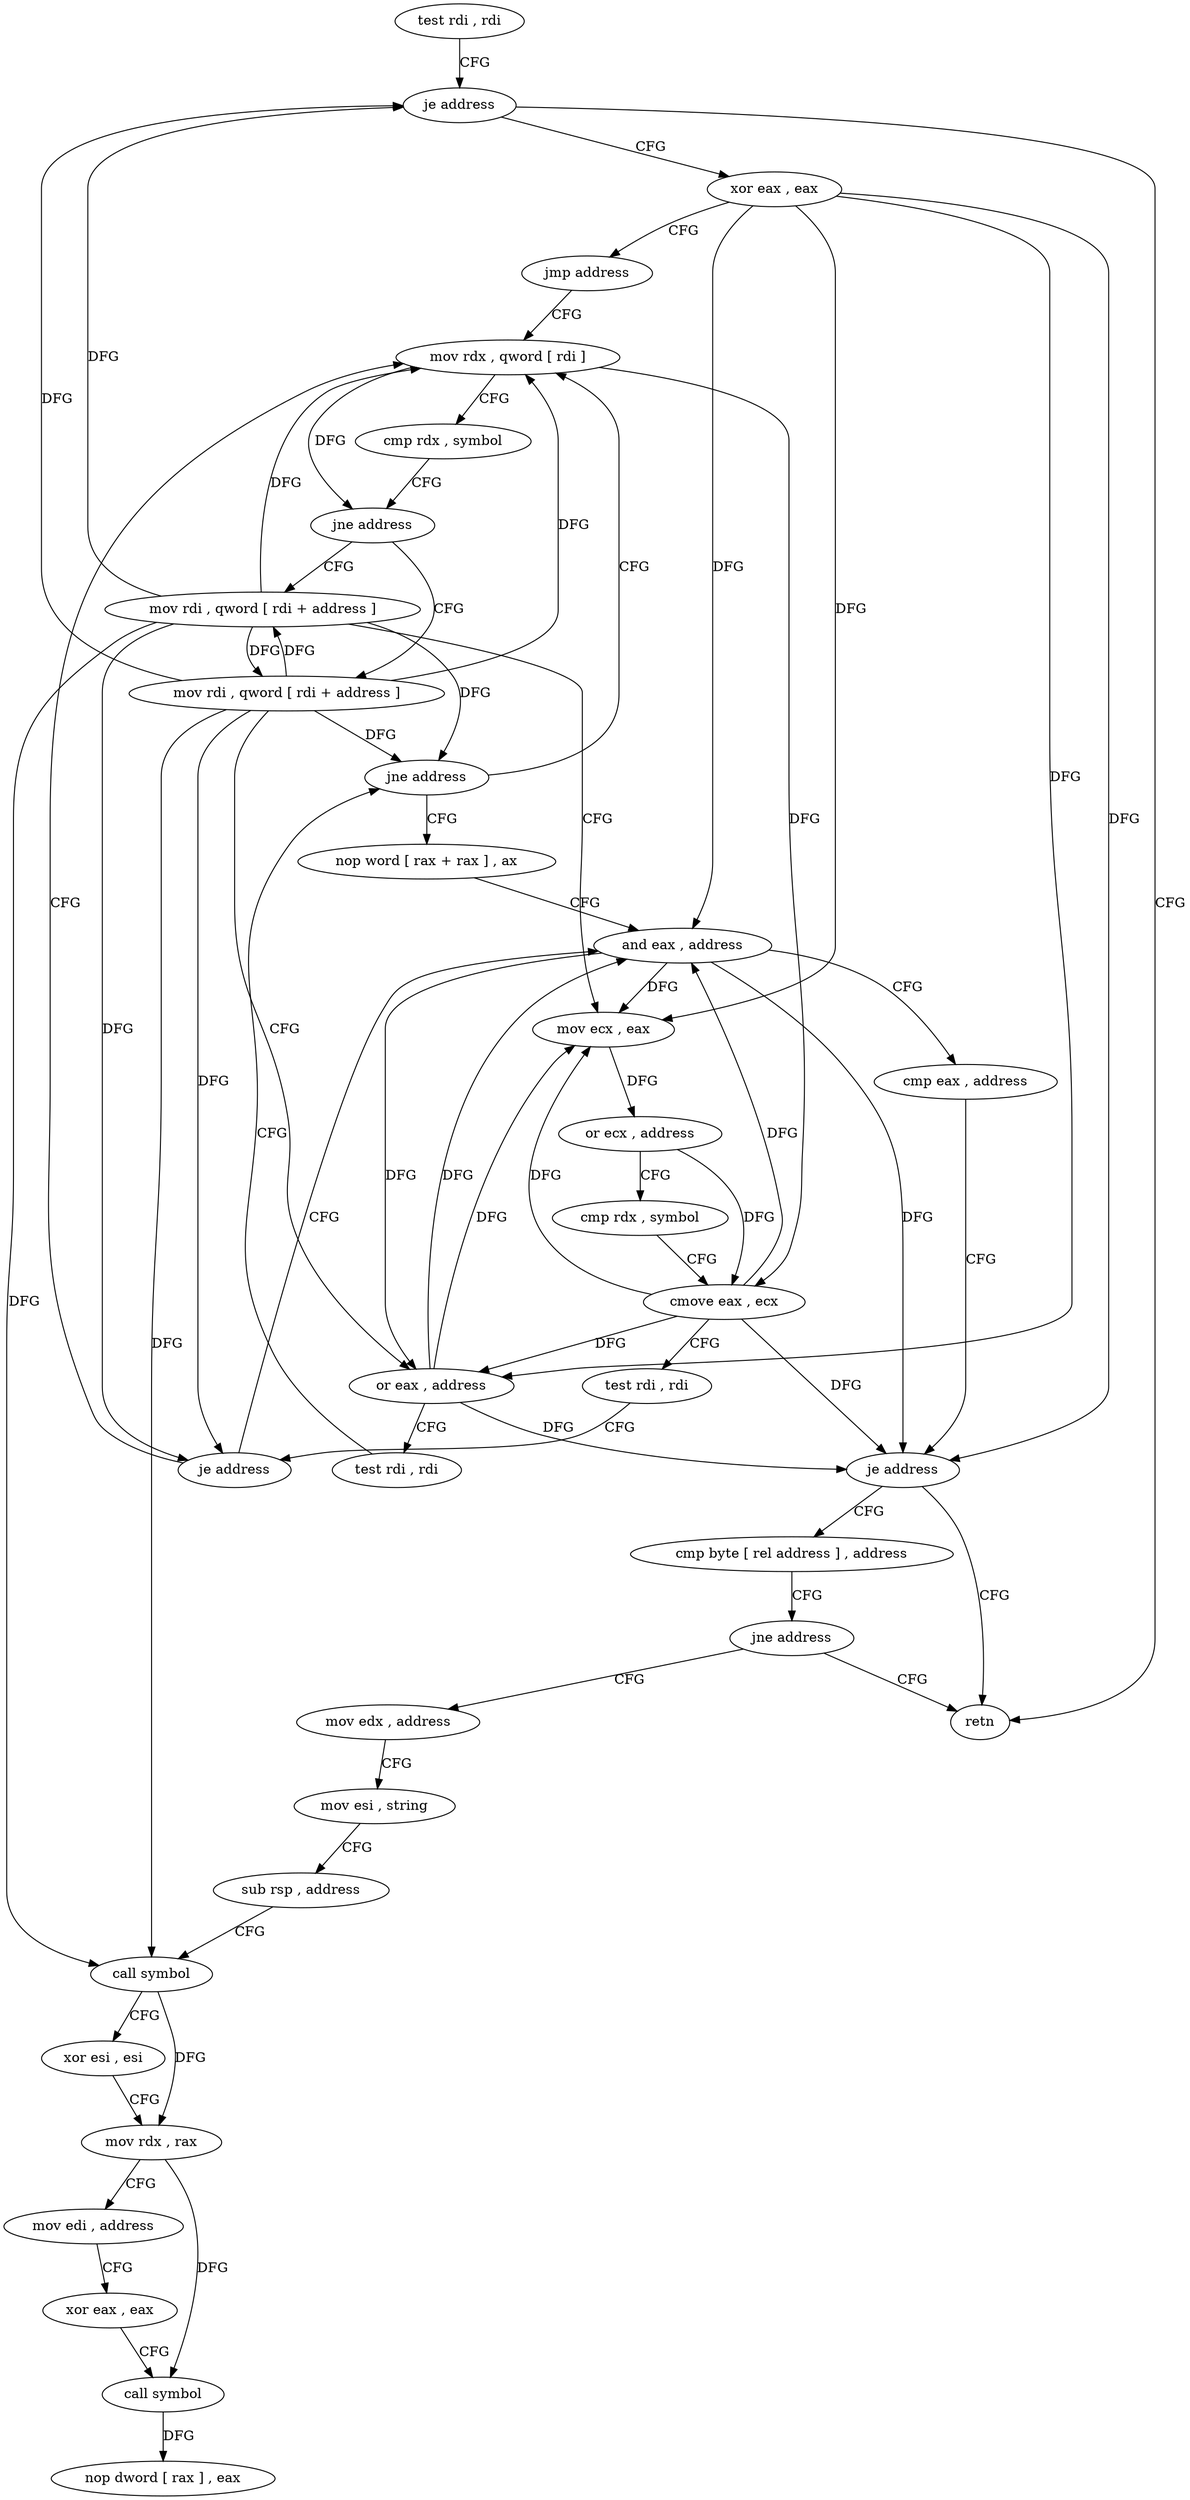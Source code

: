 digraph "func" {
"4257232" [label = "test rdi , rdi" ]
"4257235" [label = "je address" ]
"4257320" [label = "retn" ]
"4257237" [label = "xor eax , eax" ]
"4257239" [label = "jmp address" ]
"4257275" [label = "mov rdx , qword [ rdi ]" ]
"4257278" [label = "cmp rdx , symbol" ]
"4257285" [label = "jne address" ]
"4257248" [label = "mov rdi , qword [ rdi + address ]" ]
"4257287" [label = "mov rdi , qword [ rdi + address ]" ]
"4257255" [label = "mov ecx , eax" ]
"4257257" [label = "or ecx , address" ]
"4257260" [label = "cmp rdx , symbol" ]
"4257267" [label = "cmove eax , ecx" ]
"4257270" [label = "test rdi , rdi" ]
"4257273" [label = "je address" ]
"4257312" [label = "and eax , address" ]
"4257294" [label = "or eax , address" ]
"4257297" [label = "test rdi , rdi" ]
"4257300" [label = "jne address" ]
"4257302" [label = "nop word [ rax + rax ] , ax" ]
"4257315" [label = "cmp eax , address" ]
"4257318" [label = "je address" ]
"4257328" [label = "cmp byte [ rel address ] , address" ]
"4257335" [label = "jne address" ]
"4257337" [label = "mov edx , address" ]
"4257342" [label = "mov esi , string" ]
"4257347" [label = "sub rsp , address" ]
"4257351" [label = "call symbol" ]
"4257356" [label = "xor esi , esi" ]
"4257358" [label = "mov rdx , rax" ]
"4257361" [label = "mov edi , address" ]
"4257366" [label = "xor eax , eax" ]
"4257368" [label = "call symbol" ]
"4257373" [label = "nop dword [ rax ] , eax" ]
"4257232" -> "4257235" [ label = "CFG" ]
"4257235" -> "4257320" [ label = "CFG" ]
"4257235" -> "4257237" [ label = "CFG" ]
"4257237" -> "4257239" [ label = "CFG" ]
"4257237" -> "4257255" [ label = "DFG" ]
"4257237" -> "4257294" [ label = "DFG" ]
"4257237" -> "4257312" [ label = "DFG" ]
"4257237" -> "4257318" [ label = "DFG" ]
"4257239" -> "4257275" [ label = "CFG" ]
"4257275" -> "4257278" [ label = "CFG" ]
"4257275" -> "4257285" [ label = "DFG" ]
"4257275" -> "4257267" [ label = "DFG" ]
"4257278" -> "4257285" [ label = "CFG" ]
"4257285" -> "4257248" [ label = "CFG" ]
"4257285" -> "4257287" [ label = "CFG" ]
"4257248" -> "4257255" [ label = "CFG" ]
"4257248" -> "4257235" [ label = "DFG" ]
"4257248" -> "4257275" [ label = "DFG" ]
"4257248" -> "4257287" [ label = "DFG" ]
"4257248" -> "4257300" [ label = "DFG" ]
"4257248" -> "4257273" [ label = "DFG" ]
"4257248" -> "4257351" [ label = "DFG" ]
"4257287" -> "4257294" [ label = "CFG" ]
"4257287" -> "4257235" [ label = "DFG" ]
"4257287" -> "4257275" [ label = "DFG" ]
"4257287" -> "4257248" [ label = "DFG" ]
"4257287" -> "4257300" [ label = "DFG" ]
"4257287" -> "4257273" [ label = "DFG" ]
"4257287" -> "4257351" [ label = "DFG" ]
"4257255" -> "4257257" [ label = "DFG" ]
"4257257" -> "4257260" [ label = "CFG" ]
"4257257" -> "4257267" [ label = "DFG" ]
"4257260" -> "4257267" [ label = "CFG" ]
"4257267" -> "4257270" [ label = "CFG" ]
"4257267" -> "4257255" [ label = "DFG" ]
"4257267" -> "4257294" [ label = "DFG" ]
"4257267" -> "4257312" [ label = "DFG" ]
"4257267" -> "4257318" [ label = "DFG" ]
"4257270" -> "4257273" [ label = "CFG" ]
"4257273" -> "4257312" [ label = "CFG" ]
"4257273" -> "4257275" [ label = "CFG" ]
"4257312" -> "4257315" [ label = "CFG" ]
"4257312" -> "4257255" [ label = "DFG" ]
"4257312" -> "4257294" [ label = "DFG" ]
"4257312" -> "4257318" [ label = "DFG" ]
"4257294" -> "4257297" [ label = "CFG" ]
"4257294" -> "4257255" [ label = "DFG" ]
"4257294" -> "4257312" [ label = "DFG" ]
"4257294" -> "4257318" [ label = "DFG" ]
"4257297" -> "4257300" [ label = "CFG" ]
"4257300" -> "4257275" [ label = "CFG" ]
"4257300" -> "4257302" [ label = "CFG" ]
"4257302" -> "4257312" [ label = "CFG" ]
"4257315" -> "4257318" [ label = "CFG" ]
"4257318" -> "4257328" [ label = "CFG" ]
"4257318" -> "4257320" [ label = "CFG" ]
"4257328" -> "4257335" [ label = "CFG" ]
"4257335" -> "4257320" [ label = "CFG" ]
"4257335" -> "4257337" [ label = "CFG" ]
"4257337" -> "4257342" [ label = "CFG" ]
"4257342" -> "4257347" [ label = "CFG" ]
"4257347" -> "4257351" [ label = "CFG" ]
"4257351" -> "4257356" [ label = "CFG" ]
"4257351" -> "4257358" [ label = "DFG" ]
"4257356" -> "4257358" [ label = "CFG" ]
"4257358" -> "4257361" [ label = "CFG" ]
"4257358" -> "4257368" [ label = "DFG" ]
"4257361" -> "4257366" [ label = "CFG" ]
"4257366" -> "4257368" [ label = "CFG" ]
"4257368" -> "4257373" [ label = "DFG" ]
}
